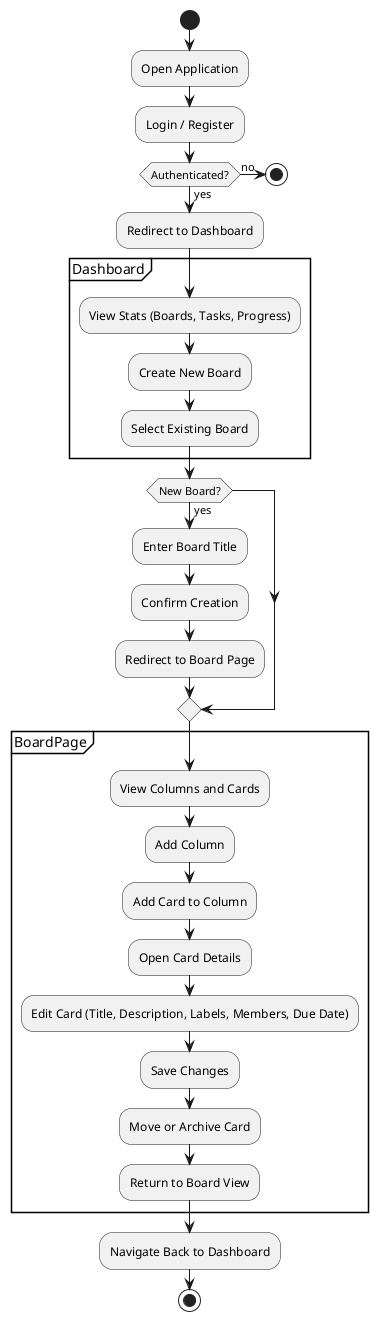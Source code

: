 @startuml trello-user-workflow
|User|
start
:Open Application;
:Login / Register;
if (Authenticated?) then (yes)
  :Redirect to Dashboard;
  partition Dashboard {
    :View Stats (Boards, Tasks, Progress);
    :Create New Board;
    :Select Existing Board;
  }
  if (New Board?) then (yes)
    :Enter Board Title;
    :Confirm Creation;
    :Redirect to Board Page;
  endif
  partition BoardPage {
    :View Columns and Cards;
    :Add Column;
    :Add Card to Column;
    :Open Card Details;
    :Edit Card (Title, Description, Labels, Members, Due Date);
    :Save Changes;
    :Move or Archive Card;
    :Return to Board View;
  }
  :Navigate Back to Dashboard;
else (no)
  stop
endif
stop
@enduml